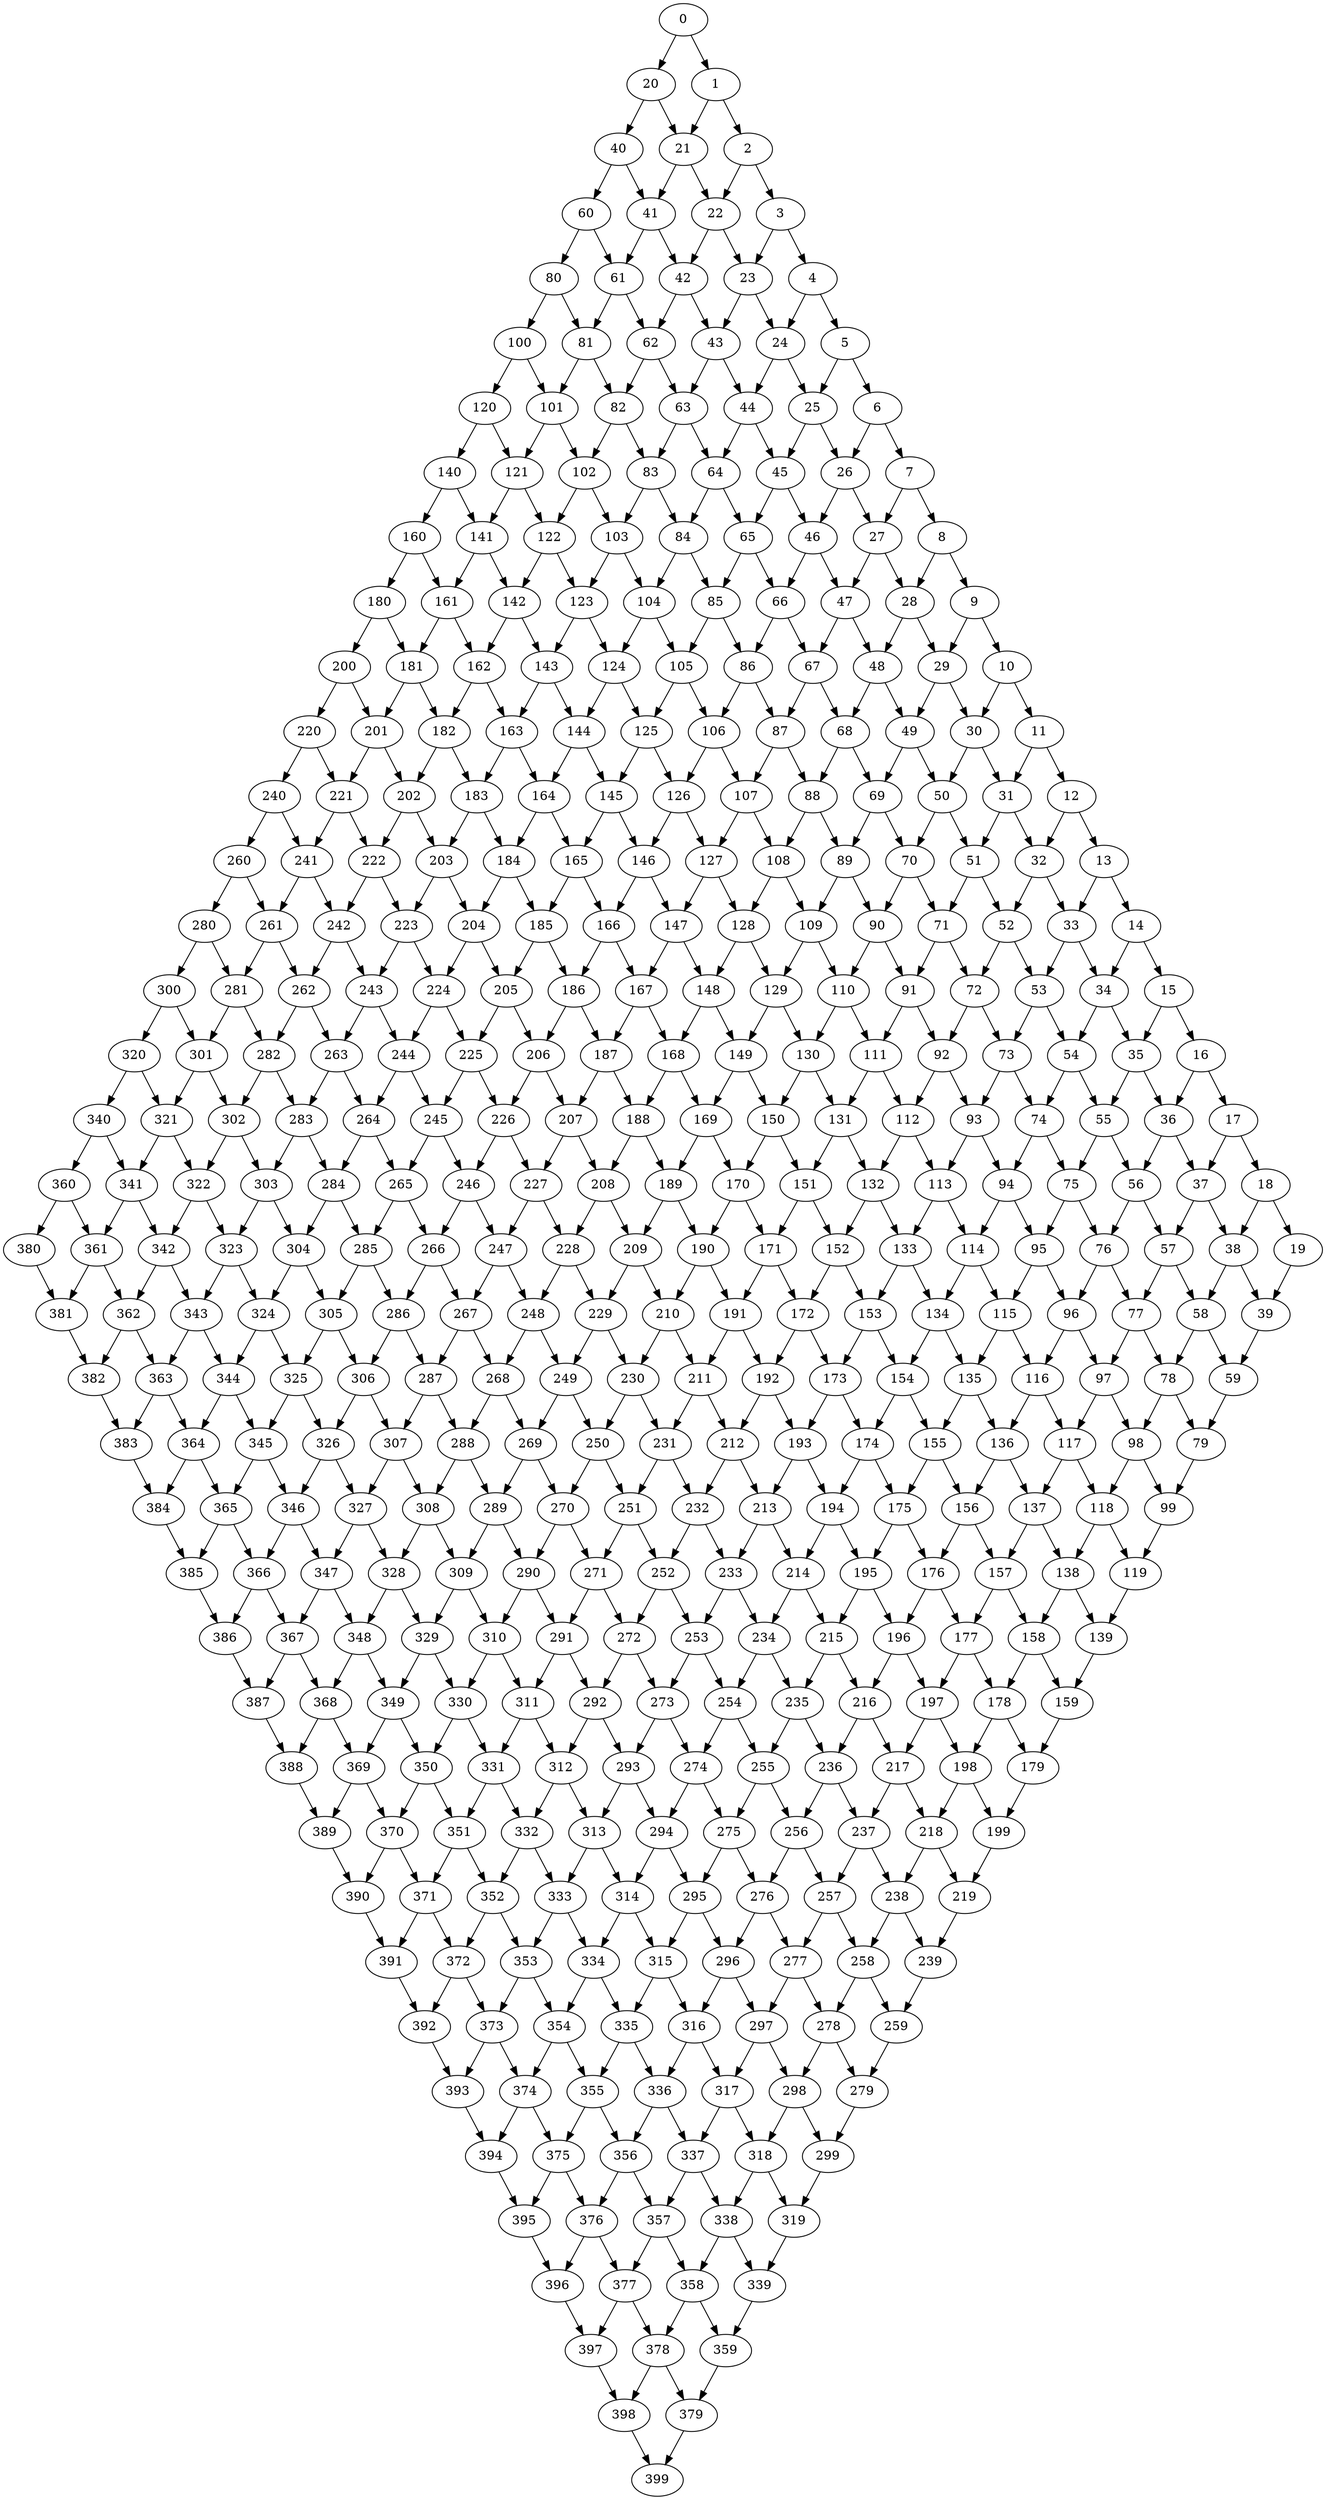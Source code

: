 digraph {8 -> 9[Label=1];
8 -> 28[Label=1];
12 -> 13[Label=1];
17 -> 18[Label=1];
20 -> 40[Label=1];
24 -> 25[Label=1];
27 -> 47[Label=1];
29 -> 30[Label=1];
31 -> 32[Label=1];
35 -> 55[Label=1];
36 -> 37[Label=1];
36 -> 56[Label=1];
43 -> 44[Label=1];
50 -> 51[Label=1];
51 -> 52[Label=1];
54 -> 55[Label=1];
54 -> 74[Label=1];
63 -> 64[Label=1];
63 -> 83[Label=1];
66 -> 86[Label=1];
75 -> 95[Label=1];
83 -> 84[Label=1];
83 -> 103[Label=1];
84 -> 85[Label=1];
85 -> 105[Label=1];
98 -> 118[Label=1];
102 -> 122[Label=1];
104 -> 105[Label=1];
118 -> 119[Label=1];
128 -> 129[Label=1];
129 -> 149[Label=1];
138 -> 139[Label=1];
142 -> 162[Label=1];
149 -> 150[Label=1];
162 -> 163[Label=1];
165 -> 166[Label=1];
170 -> 171[Label=1];
172 -> 192[Label=1];
181 -> 182[Label=1];
193 -> 194[Label=1];
203 -> 204[Label=1];
206 -> 226[Label=1];
209 -> 210[Label=1];
215 -> 216[Label=1];
218 -> 238[Label=1];
220 -> 240[Label=1];
223 -> 224[Label=1];
231 -> 232[Label=1];
242 -> 243[Label=1];
242 -> 262[Label=1];
245 -> 246[Label=1];
247 -> 267[Label=1];
250 -> 270[Label=1];
251 -> 271[Label=1];
261 -> 262[Label=1];
261 -> 281[Label=1];
269 -> 289[Label=1];
275 -> 295[Label=1];
282 -> 283[Label=1];
284 -> 304[Label=1];
286 -> 306[Label=1];
288 -> 308[Label=1];
294 -> 314[Label=1];
300 -> 301[Label=1];
303 -> 323[Label=1];
312 -> 332[Label=1];
331 -> 351[Label=1];
333 -> 334[Label=1];
335 -> 336[Label=1];
338 -> 339[Label=1];
338 -> 358[Label=1];
349 -> 350[Label=1];
357 -> 377[Label=1];
360 -> 361[Label=1];
366 -> 386[Label=1];
378 -> 379[Label=1];
386 -> 387[Label=1];
5 -> 25[Label=2];
11 -> 31[Label=2];
13 -> 14[Label=2];
18 -> 38[Label=2];
20 -> 21[Label=2];
23 -> 43[Label=2];
29 -> 49[Label=2];
30 -> 31[Label=2];
34 -> 54[Label=2];
44 -> 64[Label=2];
49 -> 69[Label=2];
55 -> 56[Label=2];
57 -> 58[Label=2];
57 -> 77[Label=2];
60 -> 61[Label=2];
61 -> 62[Label=2];
65 -> 66[Label=2];
67 -> 68[Label=2];
72 -> 73[Label=2];
73 -> 93[Label=2];
74 -> 75[Label=2];
77 -> 97[Label=2];
79 -> 99[Label=2];
90 -> 110[Label=2];
93 -> 94[Label=2];
101 -> 102[Label=2];
101 -> 121[Label=2];
103 -> 123[Label=2];
113 -> 133[Label=2];
121 -> 141[Label=2];
136 -> 137[Label=2];
141 -> 142[Label=2];
145 -> 165[Label=2];
146 -> 147[Label=2];
151 -> 152[Label=2];
153 -> 154[Label=2];
162 -> 182[Label=2];
164 -> 165[Label=2];
166 -> 186[Label=2];
169 -> 189[Label=2];
174 -> 194[Label=2];
184 -> 185[Label=2];
189 -> 209[Label=2];
196 -> 197[Label=2];
210 -> 211[Label=2];
213 -> 233[Label=2];
221 -> 241[Label=2];
231 -> 251[Label=2];
233 -> 234[Label=2];
237 -> 257[Label=2];
238 -> 258[Label=2];
239 -> 259[Label=2];
249 -> 269[Label=2];
262 -> 282[Label=2];
264 -> 265[Label=2];
271 -> 272[Label=2];
278 -> 298[Label=2];
289 -> 290[Label=2];
292 -> 312[Label=2];
296 -> 297[Label=2];
302 -> 303[Label=2];
309 -> 329[Label=2];
320 -> 340[Label=2];
321 -> 322[Label=2];
321 -> 341[Label=2];
322 -> 323[Label=2];
323 -> 343[Label=2];
334 -> 335[Label=2];
336 -> 356[Label=2];
340 -> 360[Label=2];
345 -> 346[Label=2];
345 -> 365[Label=2];
348 -> 349[Label=2];
350 -> 370[Label=2];
358 -> 359[Label=2];
365 -> 385[Label=2];
372 -> 392[Label=2];
374 -> 394[Label=2];
383 -> 384[Label=2];
389 -> 390[Label=2];
2 -> 3[Label=3];
6 -> 26[Label=3];
7 -> 8[Label=3];
12 -> 32[Label=3];
21 -> 41[Label=3];
33 -> 34[Label=3];
41 -> 61[Label=3];
42 -> 62[Label=3];
46 -> 47[Label=3];
48 -> 49[Label=3];
52 -> 53[Label=3];
62 -> 63[Label=3];
70 -> 90[Label=3];
73 -> 74[Label=3];
75 -> 76[Label=3];
80 -> 100[Label=3];
81 -> 101[Label=3];
84 -> 104[Label=3];
98 -> 99[Label=3];
104 -> 124[Label=3];
106 -> 107[Label=3];
106 -> 126[Label=3];
110 -> 130[Label=3];
123 -> 124[Label=3];
124 -> 144[Label=3];
126 -> 127[Label=3];
131 -> 132[Label=3];
135 -> 136[Label=3];
137 -> 157[Label=3];
143 -> 163[Label=3];
144 -> 145[Label=3];
161 -> 162[Label=3];
163 -> 164[Label=3];
170 -> 190[Label=3];
173 -> 174[Label=3];
183 -> 203[Label=3];
193 -> 213[Label=3];
197 -> 217[Label=3];
201 -> 221[Label=3];
208 -> 228[Label=3];
228 -> 229[Label=3];
241 -> 242[Label=3];
245 -> 265[Label=3];
247 -> 248[Label=3];
250 -> 251[Label=3];
252 -> 272[Label=3];
254 -> 274[Label=3];
260 -> 280[Label=3];
263 -> 264[Label=3];
270 -> 271[Label=3];
274 -> 275[Label=3];
277 -> 297[Label=3];
278 -> 279[Label=3];
283 -> 303[Label=3];
284 -> 285[Label=3];
286 -> 287[Label=3];
292 -> 293[Label=3];
297 -> 298[Label=3];
302 -> 322[Label=3];
304 -> 324[Label=3];
305 -> 306[Label=3];
307 -> 327[Label=3];
313 -> 314[Label=3];
317 -> 337[Label=3];
325 -> 326[Label=3];
334 -> 354[Label=3];
336 -> 337[Label=3];
343 -> 344[Label=3];
349 -> 369[Label=3];
362 -> 382[Label=3];
373 -> 374[Label=3];
378 -> 398[Label=3];
380 -> 381[Label=3];
392 -> 393[Label=3];
398 -> 399[Label=3];
1 -> 2[Label=4];
4 -> 24[Label=4];
5 -> 6[Label=4];
10 -> 11[Label=4];
10 -> 30[Label=4];
15 -> 35[Label=4];
17 -> 37[Label=4];
24 -> 44[Label=4];
44 -> 45[Label=4];
45 -> 46[Label=4];
45 -> 65[Label=4];
51 -> 71[Label=4];
67 -> 87[Label=4];
71 -> 91[Label=4];
91 -> 92[Label=4];
93 -> 113[Label=4];
100 -> 120[Label=4];
105 -> 106[Label=4];
105 -> 125[Label=4];
113 -> 114[Label=4];
115 -> 116[Label=4];
123 -> 143[Label=4];
127 -> 147[Label=4];
130 -> 131[Label=4];
132 -> 133[Label=4];
142 -> 143[Label=4];
150 -> 170[Label=4];
151 -> 171[Label=4];
152 -> 153[Label=4];
155 -> 175[Label=4];
160 -> 161[Label=4];
161 -> 181[Label=4];
173 -> 193[Label=4];
184 -> 204[Label=4];
186 -> 206[Label=4];
187 -> 188[Label=4];
194 -> 214[Label=4];
203 -> 223[Label=4];
205 -> 225[Label=4];
206 -> 207[Label=4];
209 -> 229[Label=4];
216 -> 217[Label=4];
216 -> 236[Label=4];
225 -> 245[Label=4];
227 -> 247[Label=4];
237 -> 238[Label=4];
243 -> 263[Label=4];
244 -> 264[Label=4];
248 -> 249[Label=4];
248 -> 268[Label=4];
257 -> 277[Label=4];
264 -> 284[Label=4];
266 -> 267[Label=4];
287 -> 307[Label=4];
294 -> 295[Label=4];
298 -> 299[Label=4];
298 -> 318[Label=4];
311 -> 312[Label=4];
323 -> 324[Label=4];
328 -> 348[Label=4];
343 -> 363[Label=4];
347 -> 348[Label=4];
352 -> 353[Label=4];
352 -> 372[Label=4];
355 -> 375[Label=4];
356 -> 376[Label=4];
369 -> 370[Label=4];
371 -> 372[Label=4];
382 -> 383[Label=4];
1 -> 21[Label=5];
3 -> 23[Label=5];
13 -> 33[Label=5];
14 -> 34[Label=5];
15 -> 16[Label=5];
18 -> 19[Label=5];
19 -> 39[Label=5];
21 -> 22[Label=5];
22 -> 23[Label=5];
22 -> 42[Label=5];
25 -> 26[Label=5];
25 -> 45[Label=5];
38 -> 39[Label=5];
43 -> 63[Label=5];
50 -> 70[Label=5];
53 -> 54[Label=5];
56 -> 57[Label=5];
64 -> 84[Label=5];
70 -> 71[Label=5];
78 -> 98[Label=5];
87 -> 107[Label=5];
88 -> 89[Label=5];
88 -> 108[Label=5];
89 -> 90[Label=5];
89 -> 109[Label=5];
90 -> 91[Label=5];
108 -> 109[Label=5];
117 -> 137[Label=5];
120 -> 121[Label=5];
121 -> 122[Label=5];
124 -> 125[Label=5];
126 -> 146[Label=5];
129 -> 130[Label=5];
132 -> 152[Label=5];
145 -> 146[Label=5];
147 -> 148[Label=5];
157 -> 177[Label=5];
159 -> 179[Label=5];
160 -> 180[Label=5];
165 -> 185[Label=5];
168 -> 169[Label=5];
168 -> 188[Label=5];
178 -> 179[Label=5];
180 -> 200[Label=5];
189 -> 190[Label=5];
190 -> 191[Label=5];
191 -> 192[Label=5];
198 -> 218[Label=5];
202 -> 222[Label=5];
214 -> 234[Label=5];
226 -> 246[Label=5];
241 -> 261[Label=5];
258 -> 259[Label=5];
262 -> 263[Label=5];
266 -> 286[Label=5];
276 -> 296[Label=5];
277 -> 278[Label=5];
283 -> 284[Label=5];
285 -> 286[Label=5];
285 -> 305[Label=5];
293 -> 313[Label=5];
303 -> 304[Label=5];
312 -> 313[Label=5];
319 -> 339[Label=5];
328 -> 329[Label=5];
339 -> 359[Label=5];
344 -> 364[Label=5];
353 -> 354[Label=5];
353 -> 373[Label=5];
368 -> 388[Label=5];
374 -> 375[Label=5];
0 -> 1[Label=6];
7 -> 27[Label=6];
9 -> 29[Label=6];
11 -> 12[Label=6];
16 -> 17[Label=6];
30 -> 50[Label=6];
32 -> 33[Label=6];
69 -> 89[Label=6];
87 -> 88[Label=6];
92 -> 93[Label=6];
95 -> 96[Label=6];
96 -> 97[Label=6];
97 -> 117[Label=6];
107 -> 108[Label=6];
114 -> 115[Label=6];
117 -> 118[Label=6];
125 -> 145[Label=6];
130 -> 150[Label=6];
133 -> 134[Label=6];
140 -> 141[Label=6];
143 -> 144[Label=6];
144 -> 164[Label=6];
146 -> 166[Label=6];
150 -> 151[Label=6];
154 -> 174[Label=6];
158 -> 159[Label=6];
175 -> 176[Label=6];
176 -> 177[Label=6];
181 -> 201[Label=6];
191 -> 211[Label=6];
198 -> 199[Label=6];
200 -> 220[Label=6];
207 -> 208[Label=6];
211 -> 231[Label=6];
215 -> 235[Label=6];
217 -> 237[Label=6];
227 -> 228[Label=6];
228 -> 248[Label=6];
229 -> 249[Label=6];
233 -> 253[Label=6];
235 -> 236[Label=6];
240 -> 260[Label=6];
244 -> 245[Label=6];
249 -> 250[Label=6];
252 -> 253[Label=6];
253 -> 254[Label=6];
255 -> 256[Label=6];
255 -> 275[Label=6];
256 -> 276[Label=6];
260 -> 261[Label=6];
265 -> 266[Label=6];
267 -> 287[Label=6];
281 -> 282[Label=6];
281 -> 301[Label=6];
291 -> 292[Label=6];
291 -> 311[Label=6];
295 -> 315[Label=6];
297 -> 317[Label=6];
304 -> 305[Label=6];
313 -> 333[Label=6];
316 -> 317[Label=6];
317 -> 318[Label=6];
320 -> 321[Label=6];
324 -> 325[Label=6];
325 -> 345[Label=6];
326 -> 346[Label=6];
332 -> 352[Label=6];
337 -> 338[Label=6];
350 -> 351[Label=6];
362 -> 363[Label=6];
367 -> 368[Label=6];
371 -> 391[Label=6];
375 -> 376[Label=6];
390 -> 391[Label=6];
0 -> 20[Label=7];
2 -> 22[Label=7];
23 -> 24[Label=7];
31 -> 51[Label=7];
34 -> 35[Label=7];
38 -> 58[Label=7];
40 -> 41[Label=7];
40 -> 60[Label=7];
48 -> 68[Label=7];
53 -> 73[Label=7];
55 -> 75[Label=7];
56 -> 76[Label=7];
58 -> 78[Label=7];
60 -> 80[Label=7];
64 -> 65[Label=7];
71 -> 72[Label=7];
81 -> 82[Label=7];
82 -> 102[Label=7];
85 -> 86[Label=7];
94 -> 114[Label=7];
97 -> 98[Label=7];
103 -> 104[Label=7];
107 -> 127[Label=7];
110 -> 111[Label=7];
111 -> 112[Label=7];
120 -> 140[Label=7];
122 -> 142[Label=7];
133 -> 153[Label=7];
136 -> 156[Label=7];
137 -> 138[Label=7];
138 -> 158[Label=7];
139 -> 159[Label=7];
148 -> 168[Label=7];
152 -> 172[Label=7];
156 -> 157[Label=7];
166 -> 167[Label=7];
167 -> 187[Label=7];
169 -> 170[Label=7];
174 -> 175[Label=7];
177 -> 197[Label=7];
179 -> 199[Label=7];
187 -> 207[Label=7];
192 -> 193[Label=7];
194 -> 195[Label=7];
199 -> 219[Label=7];
214 -> 215[Label=7];
217 -> 218[Label=7];
219 -> 239[Label=7];
224 -> 225[Label=7];
225 -> 226[Label=7];
235 -> 255[Label=7];
243 -> 244[Label=7];
246 -> 266[Label=7];
254 -> 255[Label=7];
256 -> 257[Label=7];
267 -> 268[Label=7];
268 -> 269[Label=7];
269 -> 270[Label=7];
271 -> 291[Label=7];
273 -> 274[Label=7];
275 -> 276[Label=7];
280 -> 300[Label=7];
282 -> 302[Label=7];
288 -> 289[Label=7];
299 -> 319[Label=7];
300 -> 320[Label=7];
305 -> 325[Label=7];
306 -> 307[Label=7];
308 -> 328[Label=7];
309 -> 310[Label=7];
314 -> 315[Label=7];
322 -> 342[Label=7];
326 -> 327[Label=7];
330 -> 331[Label=7];
340 -> 341[Label=7];
342 -> 343[Label=7];
342 -> 362[Label=7];
351 -> 352[Label=7];
351 -> 371[Label=7];
354 -> 374[Label=7];
355 -> 356[Label=7];
358 -> 378[Label=7];
360 -> 380[Label=7];
364 -> 365[Label=7];
364 -> 384[Label=7];
373 -> 393[Label=7];
375 -> 395[Label=7];
376 -> 396[Label=7];
387 -> 388[Label=7];
396 -> 397[Label=7];
6 -> 7[Label=8];
9 -> 10[Label=8];
16 -> 36[Label=8];
26 -> 27[Label=8];
28 -> 29[Label=8];
28 -> 48[Label=8];
37 -> 57[Label=8];
52 -> 72[Label=8];
68 -> 88[Label=8];
72 -> 92[Label=8];
76 -> 77[Label=8];
86 -> 87[Label=8];
96 -> 116[Label=8];
118 -> 138[Label=8];
122 -> 123[Label=8];
125 -> 126[Label=8];
128 -> 148[Label=8];
134 -> 154[Label=8];
141 -> 161[Label=8];
147 -> 167[Label=8];
156 -> 176[Label=8];
157 -> 158[Label=8];
158 -> 178[Label=8];
171 -> 172[Label=8];
172 -> 173[Label=8];
180 -> 181[Label=8];
182 -> 183[Label=8];
182 -> 202[Label=8];
188 -> 189[Label=8];
188 -> 208[Label=8];
190 -> 210[Label=8];
195 -> 196[Label=8];
197 -> 198[Label=8];
202 -> 203[Label=8];
204 -> 205[Label=8];
210 -> 230[Label=8];
211 -> 212[Label=8];
212 -> 213[Label=8];
213 -> 214[Label=8];
229 -> 230[Label=8];
232 -> 252[Label=8];
236 -> 256[Label=8];
253 -> 273[Label=8];
257 -> 258[Label=8];
272 -> 273[Label=8];
272 -> 292[Label=8];
274 -> 294[Label=8];
290 -> 310[Label=8];
296 -> 316[Label=8];
301 -> 302[Label=8];
301 -> 321[Label=8];
308 -> 309[Label=8];
314 -> 334[Label=8];
315 -> 316[Label=8];
318 -> 319[Label=8];
327 -> 328[Label=8];
327 -> 347[Label=8];
331 -> 332[Label=8];
332 -> 333[Label=8];
335 -> 355[Label=8];
337 -> 357[Label=8];
341 -> 342[Label=8];
354 -> 355[Label=8];
361 -> 362[Label=8];
363 -> 383[Label=8];
376 -> 377[Label=8];
388 -> 389[Label=8];
393 -> 394[Label=8];
397 -> 398[Label=8];
14 -> 15[Label=9];
35 -> 36[Label=9];
37 -> 38[Label=9];
39 -> 59[Label=9];
42 -> 43[Label=9];
46 -> 66[Label=9];
58 -> 59[Label=9];
61 -> 81[Label=9];
62 -> 82[Label=9];
65 -> 85[Label=9];
66 -> 67[Label=9];
69 -> 70[Label=9];
74 -> 94[Label=9];
76 -> 96[Label=9];
78 -> 79[Label=9];
80 -> 81[Label=9];
82 -> 83[Label=9];
91 -> 111[Label=9];
92 -> 112[Label=9];
99 -> 119[Label=9];
108 -> 128[Label=9];
109 -> 110[Label=9];
112 -> 113[Label=9];
112 -> 132[Label=9];
114 -> 134[Label=9];
116 -> 117[Label=9];
116 -> 136[Label=9];
131 -> 151[Label=9];
134 -> 135[Label=9];
148 -> 149[Label=9];
149 -> 169[Label=9];
153 -> 173[Label=9];
155 -> 156[Label=9];
164 -> 184[Label=9];
167 -> 168[Label=9];
171 -> 191[Label=9];
176 -> 196[Label=9];
178 -> 198[Label=9];
186 -> 187[Label=9];
196 -> 216[Label=9];
201 -> 202[Label=9];
207 -> 227[Label=9];
212 -> 232[Label=9];
220 -> 221[Label=9];
221 -> 222[Label=9];
222 -> 242[Label=9];
223 -> 243[Label=9];
224 -> 244[Label=9];
232 -> 233[Label=9];
234 -> 235[Label=9];
238 -> 239[Label=9];
240 -> 241[Label=9];
251 -> 252[Label=9];
258 -> 278[Label=9];
259 -> 279[Label=9];
263 -> 283[Label=9];
265 -> 285[Label=9];
273 -> 293[Label=9];
276 -> 277[Label=9];
279 -> 299[Label=9];
280 -> 281[Label=9];
287 -> 288[Label=9];
293 -> 294[Label=9];
307 -> 308[Label=9];
310 -> 311[Label=9];
310 -> 330[Label=9];
315 -> 335[Label=9];
318 -> 338[Label=9];
330 -> 350[Label=9];
333 -> 353[Label=9];
344 -> 345[Label=9];
346 -> 366[Label=9];
347 -> 367[Label=9];
357 -> 358[Label=9];
359 -> 379[Label=9];
363 -> 364[Label=9];
368 -> 369[Label=9];
370 -> 371[Label=9];
370 -> 390[Label=9];
372 -> 373[Label=9];
377 -> 397[Label=9];
385 -> 386[Label=9];
395 -> 396[Label=9];
3 -> 4[Label=10];
4 -> 5[Label=10];
26 -> 46[Label=10];
27 -> 28[Label=10];
32 -> 52[Label=10];
33 -> 53[Label=10];
41 -> 42[Label=10];
47 -> 48[Label=10];
47 -> 67[Label=10];
49 -> 50[Label=10];
59 -> 79[Label=10];
68 -> 69[Label=10];
77 -> 78[Label=10];
86 -> 106[Label=10];
94 -> 95[Label=10];
95 -> 115[Label=10];
100 -> 101[Label=10];
102 -> 103[Label=10];
109 -> 129[Label=10];
111 -> 131[Label=10];
115 -> 135[Label=10];
119 -> 139[Label=10];
127 -> 128[Label=10];
135 -> 155[Label=10];
140 -> 160[Label=10];
154 -> 155[Label=10];
163 -> 183[Label=10];
175 -> 195[Label=10];
177 -> 178[Label=10];
183 -> 184[Label=10];
185 -> 186[Label=10];
185 -> 205[Label=10];
192 -> 212[Label=10];
195 -> 215[Label=10];
200 -> 201[Label=10];
204 -> 224[Label=10];
205 -> 206[Label=10];
208 -> 209[Label=10];
218 -> 219[Label=10];
222 -> 223[Label=10];
226 -> 227[Label=10];
230 -> 231[Label=10];
230 -> 250[Label=10];
234 -> 254[Label=10];
236 -> 237[Label=10];
246 -> 247[Label=10];
268 -> 288[Label=10];
270 -> 290[Label=10];
289 -> 309[Label=10];
290 -> 291[Label=10];
295 -> 296[Label=10];
306 -> 326[Label=10];
311 -> 331[Label=10];
316 -> 336[Label=10];
324 -> 344[Label=10];
329 -> 330[Label=10];
329 -> 349[Label=10];
341 -> 361[Label=10];
346 -> 347[Label=10];
348 -> 368[Label=10];
356 -> 357[Label=10];
361 -> 381[Label=10];
365 -> 366[Label=10];
366 -> 367[Label=10];
367 -> 387[Label=10];
369 -> 389[Label=10];
377 -> 378[Label=10];
379 -> 399[Label=10];
381 -> 382[Label=10];
384 -> 385[Label=10];
391 -> 392[Label=10];
394 -> 395[Label=10];
}